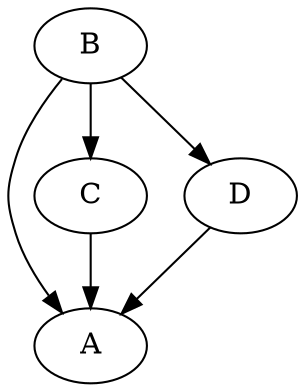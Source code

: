 digraph G {
   B -> A [level="Observer"];
   B -> C [level="Observer"];
   B -> D [level="Master"];
   D -> A [level="Observer"];
   C -> A [level="Observer"];
   /*G -> D [level="Observer"];
   H -> C [level="Observer"];
   G -> E [level="Observer"];
   K -> J [level="Observer"];
   Q -> R [level="Master"];*/
}